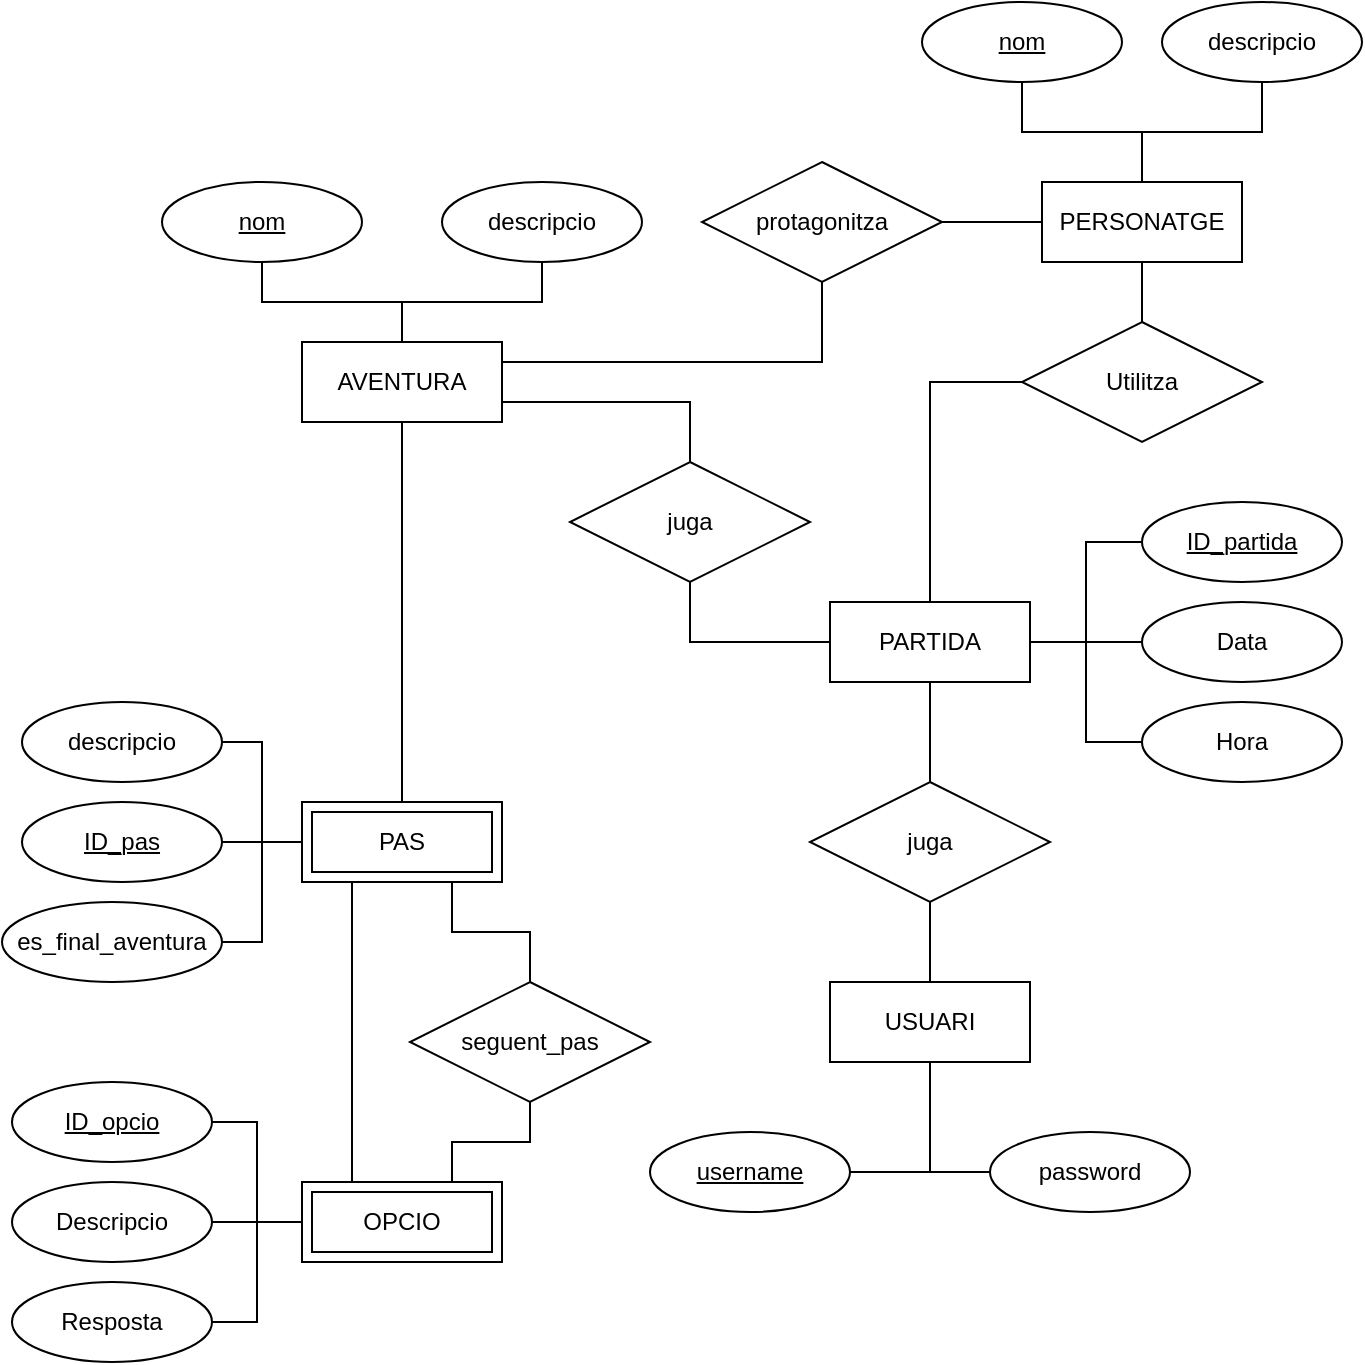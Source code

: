 <mxfile version="16.2.4" type="device"><diagram id="ynYBje8PNmokyzmfZU0I" name="Page-1"><mxGraphModel dx="1335" dy="635" grid="1" gridSize="10" guides="1" tooltips="1" connect="1" arrows="1" fold="1" page="1" pageScale="1" pageWidth="827" pageHeight="1169" math="0" shadow="0"><root><mxCell id="0"/><mxCell id="1" parent="0"/><mxCell id="ZYQ1amgcEhny-gpe5Yaz-1" value="USUARI" style="whiteSpace=wrap;html=1;align=center;" vertex="1" parent="1"><mxGeometry x="524" y="600" width="100" height="40" as="geometry"/></mxCell><mxCell id="ZYQ1amgcEhny-gpe5Yaz-3" style="edgeStyle=orthogonalEdgeStyle;rounded=0;orthogonalLoop=1;jettySize=auto;html=1;exitX=1;exitY=0.5;exitDx=0;exitDy=0;entryX=0.5;entryY=1;entryDx=0;entryDy=0;endArrow=none;endFill=0;" edge="1" parent="1" source="ZYQ1amgcEhny-gpe5Yaz-2" target="ZYQ1amgcEhny-gpe5Yaz-1"><mxGeometry relative="1" as="geometry"/></mxCell><mxCell id="ZYQ1amgcEhny-gpe5Yaz-2" value="username" style="ellipse;whiteSpace=wrap;html=1;align=center;fontStyle=4;" vertex="1" parent="1"><mxGeometry x="434" y="675" width="100" height="40" as="geometry"/></mxCell><mxCell id="ZYQ1amgcEhny-gpe5Yaz-5" style="edgeStyle=orthogonalEdgeStyle;rounded=0;orthogonalLoop=1;jettySize=auto;html=1;exitX=0;exitY=0.5;exitDx=0;exitDy=0;entryX=0.5;entryY=1;entryDx=0;entryDy=0;endArrow=none;endFill=0;" edge="1" parent="1" source="ZYQ1amgcEhny-gpe5Yaz-4" target="ZYQ1amgcEhny-gpe5Yaz-1"><mxGeometry relative="1" as="geometry"/></mxCell><mxCell id="ZYQ1amgcEhny-gpe5Yaz-4" value="password" style="ellipse;whiteSpace=wrap;html=1;align=center;" vertex="1" parent="1"><mxGeometry x="604" y="675" width="100" height="40" as="geometry"/></mxCell><mxCell id="ZYQ1amgcEhny-gpe5Yaz-54" style="edgeStyle=orthogonalEdgeStyle;rounded=0;orthogonalLoop=1;jettySize=auto;html=1;exitX=0.5;exitY=1;exitDx=0;exitDy=0;entryX=0.5;entryY=0;entryDx=0;entryDy=0;endArrow=none;endFill=0;" edge="1" parent="1" source="ZYQ1amgcEhny-gpe5Yaz-6" target="ZYQ1amgcEhny-gpe5Yaz-52"><mxGeometry relative="1" as="geometry"/></mxCell><mxCell id="ZYQ1amgcEhny-gpe5Yaz-6" value="PERSONATGE" style="whiteSpace=wrap;html=1;align=center;" vertex="1" parent="1"><mxGeometry x="630" y="200" width="100" height="40" as="geometry"/></mxCell><mxCell id="ZYQ1amgcEhny-gpe5Yaz-9" style="edgeStyle=orthogonalEdgeStyle;rounded=0;orthogonalLoop=1;jettySize=auto;html=1;exitX=0.5;exitY=1;exitDx=0;exitDy=0;entryX=0.5;entryY=0;entryDx=0;entryDy=0;endArrow=none;endFill=0;" edge="1" parent="1" source="ZYQ1amgcEhny-gpe5Yaz-7" target="ZYQ1amgcEhny-gpe5Yaz-6"><mxGeometry relative="1" as="geometry"/></mxCell><mxCell id="ZYQ1amgcEhny-gpe5Yaz-7" value="nom" style="ellipse;whiteSpace=wrap;html=1;align=center;fontStyle=4;" vertex="1" parent="1"><mxGeometry x="570" y="110" width="100" height="40" as="geometry"/></mxCell><mxCell id="ZYQ1amgcEhny-gpe5Yaz-10" style="edgeStyle=orthogonalEdgeStyle;rounded=0;orthogonalLoop=1;jettySize=auto;html=1;exitX=0.5;exitY=1;exitDx=0;exitDy=0;entryX=0.5;entryY=0;entryDx=0;entryDy=0;endArrow=none;endFill=0;" edge="1" parent="1" source="ZYQ1amgcEhny-gpe5Yaz-8" target="ZYQ1amgcEhny-gpe5Yaz-6"><mxGeometry relative="1" as="geometry"/></mxCell><mxCell id="ZYQ1amgcEhny-gpe5Yaz-8" value="descripcio" style="ellipse;whiteSpace=wrap;html=1;align=center;" vertex="1" parent="1"><mxGeometry x="690" y="110" width="100" height="40" as="geometry"/></mxCell><mxCell id="ZYQ1amgcEhny-gpe5Yaz-17" style="edgeStyle=orthogonalEdgeStyle;rounded=0;orthogonalLoop=1;jettySize=auto;html=1;exitX=0.5;exitY=1;exitDx=0;exitDy=0;entryX=0.5;entryY=0;entryDx=0;entryDy=0;endArrow=none;endFill=0;" edge="1" parent="1" source="ZYQ1amgcEhny-gpe5Yaz-11" target="ZYQ1amgcEhny-gpe5Yaz-16"><mxGeometry relative="1" as="geometry"><mxPoint x="300" y="400" as="sourcePoint"/></mxGeometry></mxCell><mxCell id="ZYQ1amgcEhny-gpe5Yaz-26" value="" style="edgeStyle=orthogonalEdgeStyle;rounded=0;orthogonalLoop=1;jettySize=auto;html=1;endArrow=none;endFill=0;exitX=1;exitY=0.25;exitDx=0;exitDy=0;" edge="1" parent="1" source="ZYQ1amgcEhny-gpe5Yaz-11" target="ZYQ1amgcEhny-gpe5Yaz-25"><mxGeometry relative="1" as="geometry"/></mxCell><mxCell id="ZYQ1amgcEhny-gpe5Yaz-56" style="edgeStyle=orthogonalEdgeStyle;rounded=0;orthogonalLoop=1;jettySize=auto;html=1;exitX=1;exitY=0.75;exitDx=0;exitDy=0;entryX=0.5;entryY=0;entryDx=0;entryDy=0;endArrow=none;endFill=0;" edge="1" parent="1" source="ZYQ1amgcEhny-gpe5Yaz-11" target="ZYQ1amgcEhny-gpe5Yaz-55"><mxGeometry relative="1" as="geometry"/></mxCell><mxCell id="ZYQ1amgcEhny-gpe5Yaz-11" value="AVENTURA" style="whiteSpace=wrap;html=1;align=center;" vertex="1" parent="1"><mxGeometry x="260" y="280" width="100" height="40" as="geometry"/></mxCell><mxCell id="ZYQ1amgcEhny-gpe5Yaz-14" style="edgeStyle=orthogonalEdgeStyle;rounded=0;orthogonalLoop=1;jettySize=auto;html=1;exitX=0.5;exitY=1;exitDx=0;exitDy=0;entryX=0.5;entryY=0;entryDx=0;entryDy=0;endArrow=none;endFill=0;" edge="1" parent="1" source="ZYQ1amgcEhny-gpe5Yaz-12" target="ZYQ1amgcEhny-gpe5Yaz-11"><mxGeometry relative="1" as="geometry"/></mxCell><mxCell id="ZYQ1amgcEhny-gpe5Yaz-12" value="nom" style="ellipse;whiteSpace=wrap;html=1;align=center;fontStyle=4;" vertex="1" parent="1"><mxGeometry x="190" y="200" width="100" height="40" as="geometry"/></mxCell><mxCell id="ZYQ1amgcEhny-gpe5Yaz-15" style="edgeStyle=orthogonalEdgeStyle;rounded=0;orthogonalLoop=1;jettySize=auto;html=1;exitX=0.5;exitY=1;exitDx=0;exitDy=0;entryX=0.5;entryY=0;entryDx=0;entryDy=0;endArrow=none;endFill=0;" edge="1" parent="1" source="ZYQ1amgcEhny-gpe5Yaz-13" target="ZYQ1amgcEhny-gpe5Yaz-11"><mxGeometry relative="1" as="geometry"/></mxCell><mxCell id="ZYQ1amgcEhny-gpe5Yaz-13" value="descripcio" style="ellipse;whiteSpace=wrap;html=1;align=center;" vertex="1" parent="1"><mxGeometry x="330" y="200" width="100" height="40" as="geometry"/></mxCell><mxCell id="ZYQ1amgcEhny-gpe5Yaz-37" style="edgeStyle=orthogonalEdgeStyle;rounded=0;orthogonalLoop=1;jettySize=auto;html=1;exitX=0.25;exitY=1;exitDx=0;exitDy=0;entryX=0.25;entryY=0;entryDx=0;entryDy=0;endArrow=none;endFill=0;" edge="1" parent="1" source="ZYQ1amgcEhny-gpe5Yaz-16" target="ZYQ1amgcEhny-gpe5Yaz-30"><mxGeometry relative="1" as="geometry"/></mxCell><mxCell id="ZYQ1amgcEhny-gpe5Yaz-39" style="edgeStyle=orthogonalEdgeStyle;rounded=0;orthogonalLoop=1;jettySize=auto;html=1;exitX=0.75;exitY=1;exitDx=0;exitDy=0;entryX=0.5;entryY=0;entryDx=0;entryDy=0;endArrow=none;endFill=0;" edge="1" parent="1" source="ZYQ1amgcEhny-gpe5Yaz-16" target="ZYQ1amgcEhny-gpe5Yaz-38"><mxGeometry relative="1" as="geometry"/></mxCell><mxCell id="ZYQ1amgcEhny-gpe5Yaz-16" value="PAS" style="shape=ext;margin=3;double=1;whiteSpace=wrap;html=1;align=center;" vertex="1" parent="1"><mxGeometry x="260" y="510" width="100" height="40" as="geometry"/></mxCell><mxCell id="ZYQ1amgcEhny-gpe5Yaz-22" style="edgeStyle=orthogonalEdgeStyle;rounded=0;orthogonalLoop=1;jettySize=auto;html=1;exitX=1;exitY=0.5;exitDx=0;exitDy=0;entryX=0;entryY=0.5;entryDx=0;entryDy=0;endArrow=none;endFill=0;" edge="1" parent="1" source="ZYQ1amgcEhny-gpe5Yaz-18" target="ZYQ1amgcEhny-gpe5Yaz-16"><mxGeometry relative="1" as="geometry"/></mxCell><mxCell id="ZYQ1amgcEhny-gpe5Yaz-18" value="descripcio" style="ellipse;whiteSpace=wrap;html=1;align=center;" vertex="1" parent="1"><mxGeometry x="120" y="460" width="100" height="40" as="geometry"/></mxCell><mxCell id="ZYQ1amgcEhny-gpe5Yaz-24" style="edgeStyle=orthogonalEdgeStyle;rounded=0;orthogonalLoop=1;jettySize=auto;html=1;exitX=1;exitY=0.5;exitDx=0;exitDy=0;entryX=0;entryY=0.5;entryDx=0;entryDy=0;endArrow=none;endFill=0;" edge="1" parent="1" source="ZYQ1amgcEhny-gpe5Yaz-20" target="ZYQ1amgcEhny-gpe5Yaz-16"><mxGeometry relative="1" as="geometry"/></mxCell><mxCell id="ZYQ1amgcEhny-gpe5Yaz-20" value="es_final_aventura" style="ellipse;whiteSpace=wrap;html=1;align=center;" vertex="1" parent="1"><mxGeometry x="110" y="560" width="110" height="40" as="geometry"/></mxCell><mxCell id="ZYQ1amgcEhny-gpe5Yaz-23" style="edgeStyle=orthogonalEdgeStyle;rounded=0;orthogonalLoop=1;jettySize=auto;html=1;exitX=1;exitY=0.5;exitDx=0;exitDy=0;entryX=0;entryY=0.5;entryDx=0;entryDy=0;endArrow=none;endFill=0;" edge="1" parent="1" source="ZYQ1amgcEhny-gpe5Yaz-21" target="ZYQ1amgcEhny-gpe5Yaz-16"><mxGeometry relative="1" as="geometry"/></mxCell><mxCell id="ZYQ1amgcEhny-gpe5Yaz-21" value="ID_pas" style="ellipse;whiteSpace=wrap;html=1;align=center;fontStyle=4;" vertex="1" parent="1"><mxGeometry x="120" y="510" width="100" height="40" as="geometry"/></mxCell><mxCell id="ZYQ1amgcEhny-gpe5Yaz-27" value="" style="edgeStyle=orthogonalEdgeStyle;rounded=0;orthogonalLoop=1;jettySize=auto;html=1;endArrow=none;endFill=0;" edge="1" parent="1" source="ZYQ1amgcEhny-gpe5Yaz-25" target="ZYQ1amgcEhny-gpe5Yaz-6"><mxGeometry relative="1" as="geometry"/></mxCell><mxCell id="ZYQ1amgcEhny-gpe5Yaz-25" value="protagonitza" style="shape=rhombus;perimeter=rhombusPerimeter;whiteSpace=wrap;html=1;align=center;" vertex="1" parent="1"><mxGeometry x="460" y="190" width="120" height="60" as="geometry"/></mxCell><mxCell id="ZYQ1amgcEhny-gpe5Yaz-30" value="OPCIO" style="shape=ext;margin=3;double=1;whiteSpace=wrap;html=1;align=center;" vertex="1" parent="1"><mxGeometry x="260" y="700" width="100" height="40" as="geometry"/></mxCell><mxCell id="ZYQ1amgcEhny-gpe5Yaz-34" style="edgeStyle=orthogonalEdgeStyle;rounded=0;orthogonalLoop=1;jettySize=auto;html=1;exitX=1;exitY=0.5;exitDx=0;exitDy=0;entryX=0;entryY=0.5;entryDx=0;entryDy=0;endArrow=none;endFill=0;" edge="1" parent="1" source="ZYQ1amgcEhny-gpe5Yaz-31" target="ZYQ1amgcEhny-gpe5Yaz-30"><mxGeometry relative="1" as="geometry"/></mxCell><mxCell id="ZYQ1amgcEhny-gpe5Yaz-31" value="ID_opcio" style="ellipse;whiteSpace=wrap;html=1;align=center;fontStyle=4;" vertex="1" parent="1"><mxGeometry x="115" y="650" width="100" height="40" as="geometry"/></mxCell><mxCell id="ZYQ1amgcEhny-gpe5Yaz-35" style="edgeStyle=orthogonalEdgeStyle;rounded=0;orthogonalLoop=1;jettySize=auto;html=1;exitX=1;exitY=0.5;exitDx=0;exitDy=0;entryX=0;entryY=0.5;entryDx=0;entryDy=0;endArrow=none;endFill=0;" edge="1" parent="1" source="ZYQ1amgcEhny-gpe5Yaz-32" target="ZYQ1amgcEhny-gpe5Yaz-30"><mxGeometry relative="1" as="geometry"/></mxCell><mxCell id="ZYQ1amgcEhny-gpe5Yaz-32" value="Descripcio" style="ellipse;whiteSpace=wrap;html=1;align=center;" vertex="1" parent="1"><mxGeometry x="115" y="700" width="100" height="40" as="geometry"/></mxCell><mxCell id="ZYQ1amgcEhny-gpe5Yaz-36" style="edgeStyle=orthogonalEdgeStyle;rounded=0;orthogonalLoop=1;jettySize=auto;html=1;exitX=1;exitY=0.5;exitDx=0;exitDy=0;entryX=0;entryY=0.5;entryDx=0;entryDy=0;endArrow=none;endFill=0;" edge="1" parent="1" source="ZYQ1amgcEhny-gpe5Yaz-33" target="ZYQ1amgcEhny-gpe5Yaz-30"><mxGeometry relative="1" as="geometry"/></mxCell><mxCell id="ZYQ1amgcEhny-gpe5Yaz-33" value="Resposta" style="ellipse;whiteSpace=wrap;html=1;align=center;" vertex="1" parent="1"><mxGeometry x="115" y="750" width="100" height="40" as="geometry"/></mxCell><mxCell id="ZYQ1amgcEhny-gpe5Yaz-40" style="edgeStyle=orthogonalEdgeStyle;rounded=0;orthogonalLoop=1;jettySize=auto;html=1;exitX=0.5;exitY=1;exitDx=0;exitDy=0;entryX=0.75;entryY=0;entryDx=0;entryDy=0;endArrow=none;endFill=0;" edge="1" parent="1" source="ZYQ1amgcEhny-gpe5Yaz-38" target="ZYQ1amgcEhny-gpe5Yaz-30"><mxGeometry relative="1" as="geometry"/></mxCell><mxCell id="ZYQ1amgcEhny-gpe5Yaz-38" value="seguent_pas" style="shape=rhombus;perimeter=rhombusPerimeter;whiteSpace=wrap;html=1;align=center;" vertex="1" parent="1"><mxGeometry x="314" y="600" width="120" height="60" as="geometry"/></mxCell><mxCell id="ZYQ1amgcEhny-gpe5Yaz-44" style="edgeStyle=orthogonalEdgeStyle;rounded=0;orthogonalLoop=1;jettySize=auto;html=1;exitX=1;exitY=0.5;exitDx=0;exitDy=0;entryX=0;entryY=0.5;entryDx=0;entryDy=0;endArrow=none;endFill=0;" edge="1" parent="1" source="ZYQ1amgcEhny-gpe5Yaz-41" target="ZYQ1amgcEhny-gpe5Yaz-42"><mxGeometry relative="1" as="geometry"/></mxCell><mxCell id="ZYQ1amgcEhny-gpe5Yaz-47" style="edgeStyle=orthogonalEdgeStyle;rounded=0;orthogonalLoop=1;jettySize=auto;html=1;exitX=1;exitY=0.5;exitDx=0;exitDy=0;entryX=0;entryY=0.5;entryDx=0;entryDy=0;endArrow=none;endFill=0;" edge="1" parent="1" source="ZYQ1amgcEhny-gpe5Yaz-41" target="ZYQ1amgcEhny-gpe5Yaz-45"><mxGeometry relative="1" as="geometry"/></mxCell><mxCell id="ZYQ1amgcEhny-gpe5Yaz-48" style="edgeStyle=orthogonalEdgeStyle;rounded=0;orthogonalLoop=1;jettySize=auto;html=1;exitX=1;exitY=0.5;exitDx=0;exitDy=0;entryX=0;entryY=0.5;entryDx=0;entryDy=0;endArrow=none;endFill=0;" edge="1" parent="1" source="ZYQ1amgcEhny-gpe5Yaz-41" target="ZYQ1amgcEhny-gpe5Yaz-46"><mxGeometry relative="1" as="geometry"/></mxCell><mxCell id="ZYQ1amgcEhny-gpe5Yaz-50" style="edgeStyle=orthogonalEdgeStyle;rounded=0;orthogonalLoop=1;jettySize=auto;html=1;exitX=0.5;exitY=1;exitDx=0;exitDy=0;entryX=0.5;entryY=0;entryDx=0;entryDy=0;endArrow=none;endFill=0;" edge="1" parent="1" source="ZYQ1amgcEhny-gpe5Yaz-41" target="ZYQ1amgcEhny-gpe5Yaz-49"><mxGeometry relative="1" as="geometry"/></mxCell><mxCell id="ZYQ1amgcEhny-gpe5Yaz-53" style="edgeStyle=orthogonalEdgeStyle;rounded=0;orthogonalLoop=1;jettySize=auto;html=1;exitX=0.5;exitY=0;exitDx=0;exitDy=0;entryX=0;entryY=0.5;entryDx=0;entryDy=0;endArrow=none;endFill=0;" edge="1" parent="1" source="ZYQ1amgcEhny-gpe5Yaz-41" target="ZYQ1amgcEhny-gpe5Yaz-52"><mxGeometry relative="1" as="geometry"/></mxCell><mxCell id="ZYQ1amgcEhny-gpe5Yaz-41" value="PARTIDA" style="whiteSpace=wrap;html=1;align=center;" vertex="1" parent="1"><mxGeometry x="524" y="410" width="100" height="40" as="geometry"/></mxCell><mxCell id="ZYQ1amgcEhny-gpe5Yaz-42" value="ID_partida" style="ellipse;whiteSpace=wrap;html=1;align=center;fontStyle=4;" vertex="1" parent="1"><mxGeometry x="680" y="360" width="100" height="40" as="geometry"/></mxCell><mxCell id="ZYQ1amgcEhny-gpe5Yaz-45" value="&lt;div&gt;Data&lt;/div&gt;" style="ellipse;whiteSpace=wrap;html=1;align=center;" vertex="1" parent="1"><mxGeometry x="680" y="410" width="100" height="40" as="geometry"/></mxCell><mxCell id="ZYQ1amgcEhny-gpe5Yaz-46" value="Hora" style="ellipse;whiteSpace=wrap;html=1;align=center;" vertex="1" parent="1"><mxGeometry x="680" y="460" width="100" height="40" as="geometry"/></mxCell><mxCell id="ZYQ1amgcEhny-gpe5Yaz-51" style="edgeStyle=orthogonalEdgeStyle;rounded=0;orthogonalLoop=1;jettySize=auto;html=1;exitX=0.5;exitY=1;exitDx=0;exitDy=0;entryX=0.5;entryY=0;entryDx=0;entryDy=0;endArrow=none;endFill=0;" edge="1" parent="1" source="ZYQ1amgcEhny-gpe5Yaz-49" target="ZYQ1amgcEhny-gpe5Yaz-1"><mxGeometry relative="1" as="geometry"/></mxCell><mxCell id="ZYQ1amgcEhny-gpe5Yaz-49" value="juga" style="shape=rhombus;perimeter=rhombusPerimeter;whiteSpace=wrap;html=1;align=center;" vertex="1" parent="1"><mxGeometry x="514" y="500" width="120" height="60" as="geometry"/></mxCell><mxCell id="ZYQ1amgcEhny-gpe5Yaz-52" value="Utilitza" style="shape=rhombus;perimeter=rhombusPerimeter;whiteSpace=wrap;html=1;align=center;" vertex="1" parent="1"><mxGeometry x="620" y="270" width="120" height="60" as="geometry"/></mxCell><mxCell id="ZYQ1amgcEhny-gpe5Yaz-57" style="edgeStyle=orthogonalEdgeStyle;rounded=0;orthogonalLoop=1;jettySize=auto;html=1;exitX=0.5;exitY=1;exitDx=0;exitDy=0;entryX=0;entryY=0.5;entryDx=0;entryDy=0;endArrow=none;endFill=0;" edge="1" parent="1" source="ZYQ1amgcEhny-gpe5Yaz-55" target="ZYQ1amgcEhny-gpe5Yaz-41"><mxGeometry relative="1" as="geometry"/></mxCell><mxCell id="ZYQ1amgcEhny-gpe5Yaz-55" value="juga" style="shape=rhombus;perimeter=rhombusPerimeter;whiteSpace=wrap;html=1;align=center;" vertex="1" parent="1"><mxGeometry x="394" y="340" width="120" height="60" as="geometry"/></mxCell></root></mxGraphModel></diagram></mxfile>